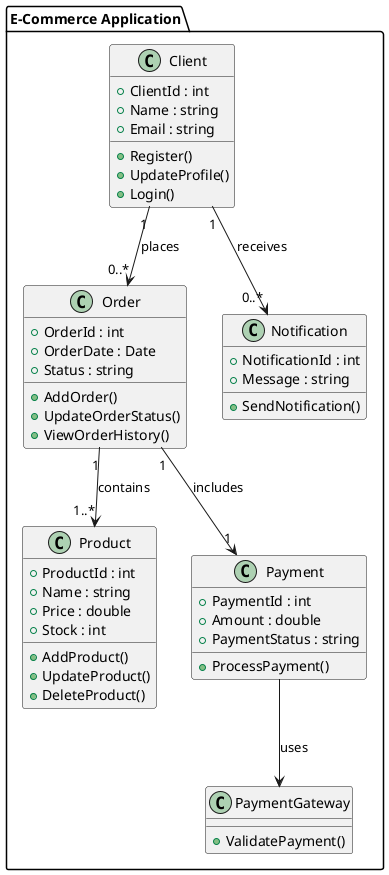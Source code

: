 @startuml
package "E-Commerce Application" {
  
  class Client {
    + ClientId : int
    + Name : string
    + Email : string
    + Register()
    + UpdateProfile()
    + Login()
  }
  
  class Product {
    + ProductId : int
    + Name : string
    + Price : double
    + Stock : int
    + AddProduct()
    + UpdateProduct()
    + DeleteProduct()
  }
  
  class Order {
    + OrderId : int
    + OrderDate : Date
    + Status : string
    + AddOrder()
    + UpdateOrderStatus()
    + ViewOrderHistory()
  }
  
  class Payment {
    + PaymentId : int
    + Amount : double
    + PaymentStatus : string
    + ProcessPayment()
  }
  
  class Notification {
    + NotificationId : int
    + Message : string
    + SendNotification()
  }
  
  ' Relations between entities
  Client "1" --> "0..*" Order : places
  Order "1" --> "1..*" Product : contains
  Order "1" --> "1" Payment : includes
  Client "1" --> "0..*" Notification : receives
  
  ' External integration
  class PaymentGateway {
    + ValidatePayment()
  }
  Payment --> PaymentGateway : uses
  
}
@enduml

Explication du Diagramme
Classes principales :

Client : Gère les informations des utilisateurs.
Product : Représente les produits dans le catalogue.
Order : Représente les commandes passées par les clients.
Payment : Gère les paiements associés à chaque commande.
Notification : Permet d’envoyer des messages ou des alertes aux clients.
Relations :

Un client peut passer plusieurs commandes (Client → Order).
Une commande peut inclure plusieurs produits (Order → Product).
Une commande est associée à un paiement (Order → Payment).
Un client peut recevoir plusieurs notifications (Client → Notification).
Intégration avec un service tiers :

Le système de paiement utilise un service externe représenté par PaymentGateway.